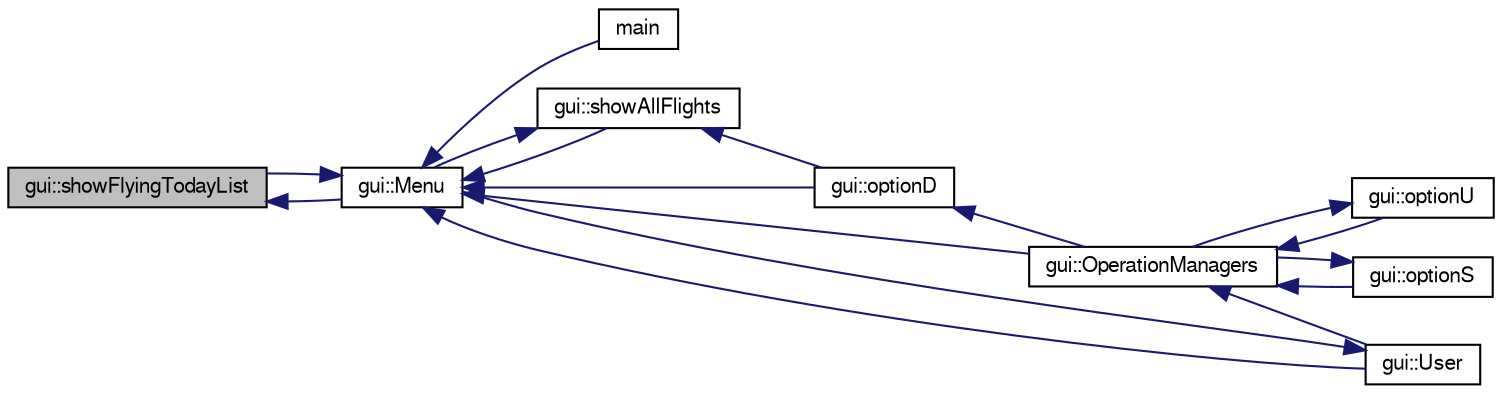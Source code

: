 digraph G
{
  edge [fontname="FreeSans",fontsize="10",labelfontname="FreeSans",labelfontsize="10"];
  node [fontname="FreeSans",fontsize="10",shape=record];
  rankdir=LR;
  Node1 [label="gui::showFlyingTodayList",height=0.2,width=0.4,color="black", fillcolor="grey75", style="filled" fontcolor="black"];
  Node1 -> Node2 [dir=back,color="midnightblue",fontsize="10",style="solid"];
  Node2 [label="gui::Menu",height=0.2,width=0.4,color="black", fillcolor="white", style="filled",URL="$classgui.html#a57cd3dc1eca1d8cb7aabb9fa75d79702"];
  Node2 -> Node3 [dir=back,color="midnightblue",fontsize="10",style="solid"];
  Node3 [label="main",height=0.2,width=0.4,color="black", fillcolor="white", style="filled",URL="$main_8cpp.html#a3c04138a5bfe5d72780bb7e82a18e627"];
  Node2 -> Node4 [dir=back,color="midnightblue",fontsize="10",style="solid"];
  Node4 [label="gui::OperationManagers",height=0.2,width=0.4,color="black", fillcolor="white", style="filled",URL="$classgui.html#afe37700bacd80503661c4f45b55019bd"];
  Node4 -> Node5 [dir=back,color="midnightblue",fontsize="10",style="solid"];
  Node5 [label="gui::optionS",height=0.2,width=0.4,color="black", fillcolor="white", style="filled",URL="$classgui.html#afa7a5fc9b6f835a69a0c8433711fad57"];
  Node5 -> Node4 [dir=back,color="midnightblue",fontsize="10",style="solid"];
  Node4 -> Node6 [dir=back,color="midnightblue",fontsize="10",style="solid"];
  Node6 [label="gui::optionU",height=0.2,width=0.4,color="black", fillcolor="white", style="filled",URL="$classgui.html#ad6587b34a7c6f8c087af1665f5dd7b71",tooltip="!needs to be error checked"];
  Node6 -> Node4 [dir=back,color="midnightblue",fontsize="10",style="solid"];
  Node4 -> Node7 [dir=back,color="midnightblue",fontsize="10",style="solid"];
  Node7 [label="gui::User",height=0.2,width=0.4,color="black", fillcolor="white", style="filled",URL="$classgui.html#a3c2584790da727b2c2fabc178c449ea3"];
  Node7 -> Node2 [dir=back,color="midnightblue",fontsize="10",style="solid"];
  Node2 -> Node8 [dir=back,color="midnightblue",fontsize="10",style="solid"];
  Node8 [label="gui::optionD",height=0.2,width=0.4,color="black", fillcolor="white", style="filled",URL="$classgui.html#a0534e0904bd2e2e3694e3da5396d1339"];
  Node8 -> Node4 [dir=back,color="midnightblue",fontsize="10",style="solid"];
  Node2 -> Node9 [dir=back,color="midnightblue",fontsize="10",style="solid"];
  Node9 [label="gui::showAllFlights",height=0.2,width=0.4,color="black", fillcolor="white", style="filled",URL="$classgui.html#a5c6627bafacf8ced6dde1abc32e8dea8"];
  Node9 -> Node2 [dir=back,color="midnightblue",fontsize="10",style="solid"];
  Node9 -> Node8 [dir=back,color="midnightblue",fontsize="10",style="solid"];
  Node2 -> Node1 [dir=back,color="midnightblue",fontsize="10",style="solid"];
  Node2 -> Node7 [dir=back,color="midnightblue",fontsize="10",style="solid"];
}
